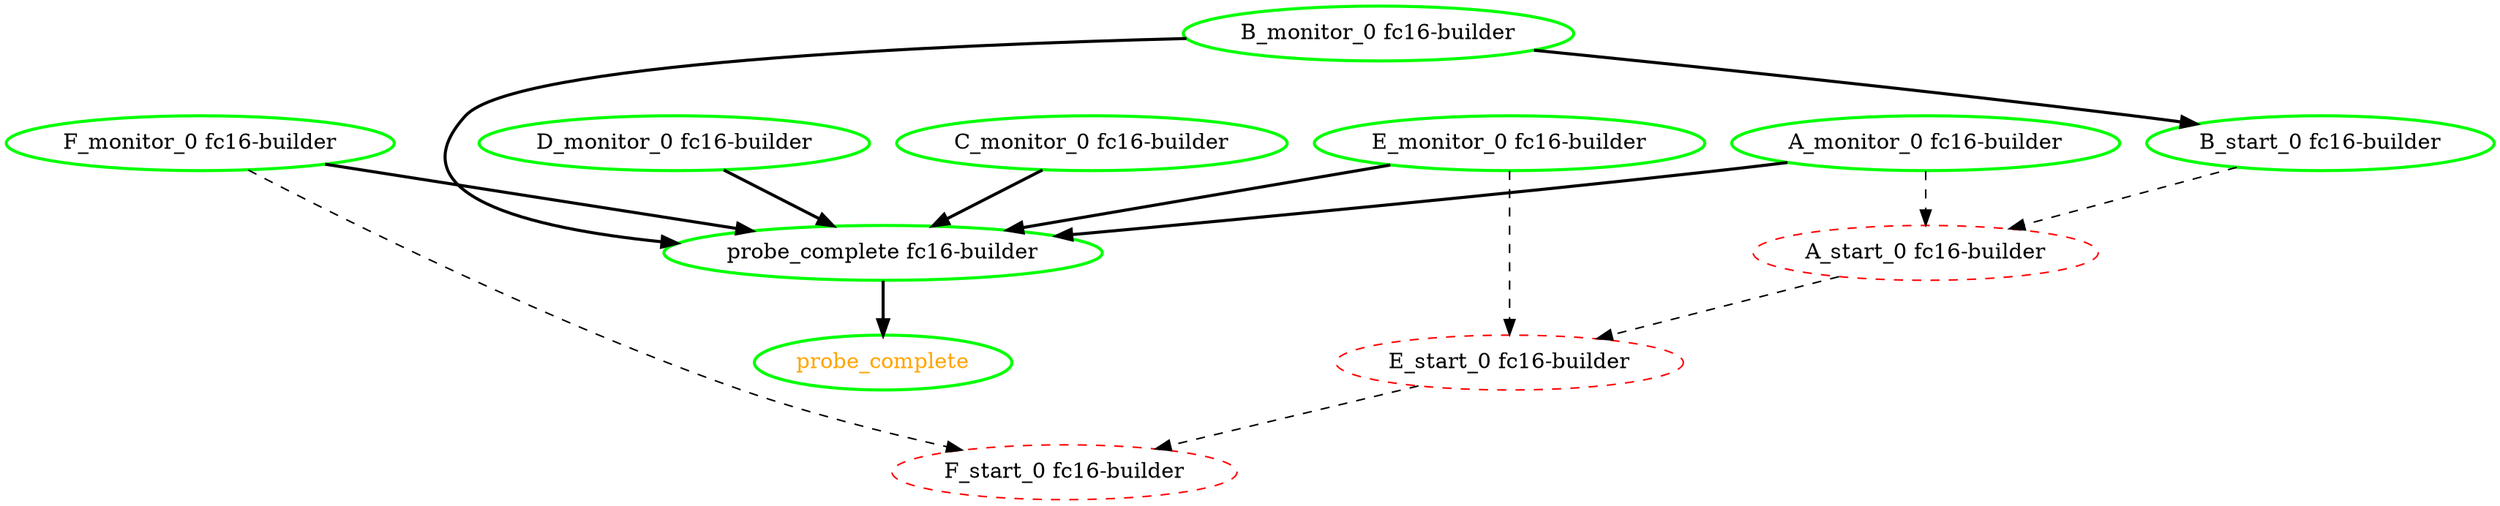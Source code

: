 digraph "g" {
"A_monitor_0 fc16-builder" -> "A_start_0 fc16-builder" [ style = dashed]
"A_monitor_0 fc16-builder" -> "probe_complete fc16-builder" [ style = bold]
"A_monitor_0 fc16-builder" [ style=bold color="green" fontcolor="black"]
"A_start_0 fc16-builder" -> "E_start_0 fc16-builder" [ style = dashed]
"A_start_0 fc16-builder" [ style=dashed color="red" fontcolor="black"]
"B_monitor_0 fc16-builder" -> "B_start_0 fc16-builder" [ style = bold]
"B_monitor_0 fc16-builder" -> "probe_complete fc16-builder" [ style = bold]
"B_monitor_0 fc16-builder" [ style=bold color="green" fontcolor="black"]
"B_start_0 fc16-builder" -> "A_start_0 fc16-builder" [ style = dashed]
"B_start_0 fc16-builder" [ style=bold color="green" fontcolor="black"]
"C_monitor_0 fc16-builder" -> "probe_complete fc16-builder" [ style = bold]
"C_monitor_0 fc16-builder" [ style=bold color="green" fontcolor="black"]
"D_monitor_0 fc16-builder" -> "probe_complete fc16-builder" [ style = bold]
"D_monitor_0 fc16-builder" [ style=bold color="green" fontcolor="black"]
"E_monitor_0 fc16-builder" -> "E_start_0 fc16-builder" [ style = dashed]
"E_monitor_0 fc16-builder" -> "probe_complete fc16-builder" [ style = bold]
"E_monitor_0 fc16-builder" [ style=bold color="green" fontcolor="black"]
"E_start_0 fc16-builder" -> "F_start_0 fc16-builder" [ style = dashed]
"E_start_0 fc16-builder" [ style=dashed color="red" fontcolor="black"]
"F_monitor_0 fc16-builder" -> "F_start_0 fc16-builder" [ style = dashed]
"F_monitor_0 fc16-builder" -> "probe_complete fc16-builder" [ style = bold]
"F_monitor_0 fc16-builder" [ style=bold color="green" fontcolor="black"]
"F_start_0 fc16-builder" [ style=dashed color="red" fontcolor="black"]
"probe_complete fc16-builder" -> "probe_complete" [ style = bold]
"probe_complete fc16-builder" [ style=bold color="green" fontcolor="black"]
"probe_complete" [ style=bold color="green" fontcolor="orange"]
}
